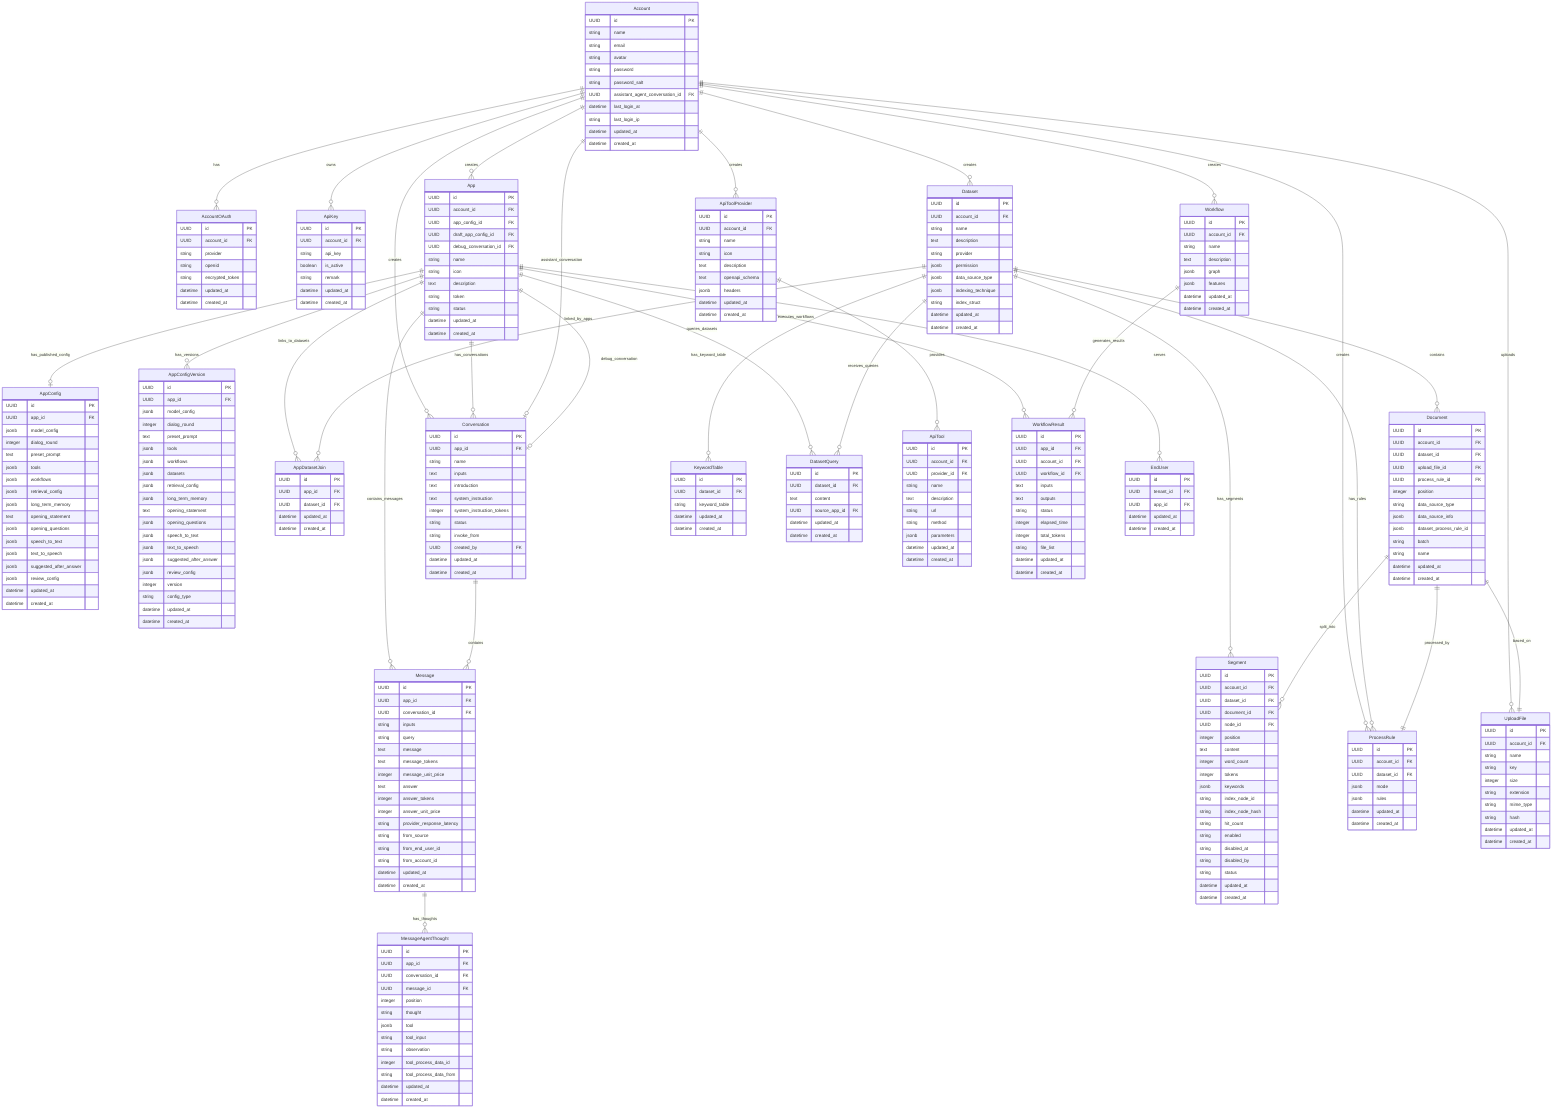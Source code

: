 erDiagram
    %% 核心账号和身份验证
    Account {
        UUID id PK
        string name
        string email
        string avatar
        string password
        string password_salt
        UUID assistant_agent_conversation_id FK
        datetime last_login_at
        string last_login_ip
        datetime updated_at
        datetime created_at
    }
    
    AccountOAuth {
        UUID id PK
        UUID account_id FK
        string provider
        string openid
        string encrypted_token
        datetime updated_at
        datetime created_at
    }
    
    ApiKey {
        UUID id PK
        UUID account_id FK
        string api_key
        boolean is_active
        string remark
        datetime updated_at
        datetime created_at
    }
    
    %% 应用和配置
    App {
        UUID id PK
        UUID account_id FK
        UUID app_config_id FK
        UUID draft_app_config_id FK
        UUID debug_conversation_id FK
        string name
        string icon
        text description
        string token
        string status
        datetime updated_at
        datetime created_at
    }
    
    AppConfig {
        UUID id PK
        UUID app_id FK
        jsonb model_config
        integer dialog_round
        text preset_prompt
        jsonb tools
        jsonb workflows
        jsonb retrieval_config
        jsonb long_term_memory
        text opening_statement
        jsonb opening_questions
        jsonb speech_to_text
        jsonb text_to_speech
        jsonb suggested_after_answer
        jsonb review_config
        datetime updated_at
        datetime created_at
    }
    
    AppConfigVersion {
        UUID id PK
        UUID app_id FK
        jsonb model_config
        integer dialog_round
        text preset_prompt
        jsonb tools
        jsonb workflows
        jsonb datasets
        jsonb retrieval_config
        jsonb long_term_memory
        text opening_statement
        jsonb opening_questions
        jsonb speech_to_text
        jsonb text_to_speech
        jsonb suggested_after_answer
        jsonb review_config
        integer version
        string config_type
        datetime updated_at
        datetime created_at
    }
    
    AppDatasetJoin {
        UUID id PK
        UUID app_id FK
        UUID dataset_id FK
        datetime updated_at
        datetime created_at
    }
    
    %% 对话和消息
    Conversation {
        UUID id PK
        UUID app_id FK
        string name
        text inputs
        text introduction
        text system_instruction
        integer system_instruction_tokens
        string status
        string invoke_from
        UUID created_by FK
        datetime updated_at
        datetime created_at
    }
    
    Message {
        UUID id PK
        UUID app_id FK
        UUID conversation_id FK
        string inputs
        string query
        text message
        text message_tokens
        integer message_unit_price
        text answer
        integer answer_tokens
        integer answer_unit_price
        string provider_response_latency
        string from_source
        string from_end_user_id
        string from_account_id
        datetime updated_at
        datetime created_at
    }
    
    MessageAgentThought {
        UUID id PK
        UUID app_id FK
        UUID conversation_id FK
        UUID message_id FK
        integer position
        string thought
        jsonb tool
        string tool_input
        string observation
        integer tool_process_data_id
        string tool_process_data_from
        datetime updated_at
        datetime created_at
    }
    
    %% 知识库相关
    Dataset {
        UUID id PK
        UUID account_id FK
        string name
        text description
        string provider
        jsonb permission
        jsonb data_source_type
        jsonb indexing_technique
        string index_struct
        datetime updated_at
        datetime created_at
    }
    
    Document {
        UUID id PK
        UUID account_id FK
        UUID dataset_id FK
        UUID upload_file_id FK
        UUID process_rule_id FK
        integer position
        string data_source_type
        jsonb data_source_info
        jsonb dataset_process_rule_id
        string batch
        string name
        datetime updated_at
        datetime created_at
    }
    
    Segment {
        UUID id PK
        UUID account_id FK
        UUID dataset_id FK
        UUID document_id FK
        UUID node_id FK
        integer position
        text content
        integer word_count
        integer tokens
        jsonb keywords
        string index_node_id
        string index_node_hash
        string hit_count
        string enabled
        string disabled_at
        string disabled_by
        string status
        datetime updated_at
        datetime created_at
    }
    
    KeywordTable {
        UUID id PK
        UUID dataset_id FK
        string keyword_table
        datetime updated_at
        datetime created_at
    }
    
    DatasetQuery {
        UUID id PK
        UUID dataset_id FK
        text content
        UUID source_app_id FK
        datetime updated_at
        datetime created_at
    }
    
    ProcessRule {
        UUID id PK
        UUID account_id FK
        UUID dataset_id FK
        jsonb mode
        jsonb rules
        datetime updated_at
        datetime created_at
    }
    
    %% 工具相关
    ApiToolProvider {
        UUID id PK
        UUID account_id FK
        string name
        string icon
        text description
        text openapi_schema
        jsonb headers
        datetime updated_at
        datetime created_at
    }
    
    ApiTool {
        UUID id PK
        UUID account_id FK
        UUID provider_id FK
        string name
        text description
        string url
        string method
        jsonb parameters
        datetime updated_at
        datetime created_at
    }
    
    %% 工作流
    Workflow {
        UUID id PK
        UUID account_id FK
        string name
        text description
        jsonb graph
        jsonb features
        datetime updated_at
        datetime created_at
    }
    
    WorkflowResult {
        UUID id PK
        UUID app_id FK
        UUID account_id FK
        UUID workflow_id FK
        text inputs
        text outputs
        string status
        integer elapsed_time
        integer total_tokens
        string file_list
        datetime updated_at
        datetime created_at
    }
    
    %% 文件和用户
    UploadFile {
        UUID id PK
        UUID account_id FK
        string name
        string key
        integer size
        string extension
        string mime_type
        string hash
        datetime updated_at
        datetime created_at
    }
    
    EndUser {
        UUID id PK
        UUID tenant_id FK
        UUID app_id FK
        datetime updated_at
        datetime created_at
    }
    
    %% 关系定义
    Account ||--o{ AccountOAuth : "has"
    Account ||--o{ ApiKey : "owns"
    Account ||--o{ App : "creates"
    Account ||--o{ Dataset : "creates"
    Account ||--o{ ApiToolProvider : "creates"
    Account ||--o{ Workflow : "creates"
    Account ||--o{ UploadFile : "uploads"
    Account ||--o{ ProcessRule : "creates"
    Account ||--o{ Conversation : "creates"
    
    App ||--o| AppConfig : "has_published_config"
    App ||--o{ AppConfigVersion : "has_versions"
    App ||--o{ AppDatasetJoin : "links_to_datasets"
    App ||--o{ Conversation : "has_conversations"
    App ||--o{ Message : "contains_messages"
    App ||--o{ EndUser : "serves"
    App ||--o{ WorkflowResult : "executes_workflows"
    App ||--o{ DatasetQuery : "queries_datasets"
    
    Dataset ||--o{ Document : "contains"
    Dataset ||--o{ Segment : "has_segments"
    Dataset ||--o{ KeywordTable : "has_keyword_table"
    Dataset ||--o{ AppDatasetJoin : "linked_by_apps"
    Dataset ||--o{ DatasetQuery : "receives_queries"
    Dataset ||--o{ ProcessRule : "has_rules"
    
    Document ||--o{ Segment : "split_into"
    Document ||--|| UploadFile : "based_on"
    Document ||--|| ProcessRule : "processed_by"
    
    Conversation ||--o{ Message : "contains"
    Message ||--o{ MessageAgentThought : "has_thoughts"
    
    ApiToolProvider ||--o{ ApiTool : "provides"
    
    Workflow ||--o{ WorkflowResult : "generates_results"
    
    %% 自引用关系
    Account ||--o| Conversation : "assistant_conversation"
    App ||--o| Conversation : "debug_conversation"